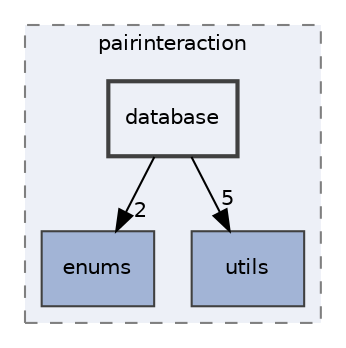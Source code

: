 digraph "/__w/pairinteraction/pairinteraction/src/cpp/include/pairinteraction/database"
{
 // INTERACTIVE_SVG=YES
 // LATEX_PDF_SIZE
  bgcolor="transparent";
  edge [fontname="Helvetica",fontsize="10",labelfontname="Helvetica",labelfontsize="10"];
  node [fontname="Helvetica",fontsize="10",shape=record];
  compound=true
  subgraph clusterdir_05aad1e1e71a0857d053653ff739ab1f {
    graph [ bgcolor="#edf0f7", pencolor="grey50", style="filled,dashed,", label="pairinteraction", fontname="Helvetica", fontsize="10", URL="dir_05aad1e1e71a0857d053653ff739ab1f.html"]
  dir_2201cc560cca113e128cf7b0764a4919 [shape=box, label="enums", style="filled,", fillcolor="#a2b4d6", color="grey25", URL="dir_2201cc560cca113e128cf7b0764a4919.html"];
  dir_4b348cb936e0e07f028cae262cb94480 [shape=box, label="utils", style="filled,", fillcolor="#a2b4d6", color="grey25", URL="dir_4b348cb936e0e07f028cae262cb94480.html"];
  dir_744f5b6a8e819f34c00097acd20ecfc4 [shape=box, label="database", style="filled,bold,", fillcolor="#edf0f7", color="grey25", URL="dir_744f5b6a8e819f34c00097acd20ecfc4.html"];
  }
  dir_744f5b6a8e819f34c00097acd20ecfc4->dir_2201cc560cca113e128cf7b0764a4919 [headlabel="2", labeldistance=1.5 headhref="dir_000006_000012.html"];
  dir_744f5b6a8e819f34c00097acd20ecfc4->dir_4b348cb936e0e07f028cae262cb94480 [headlabel="5", labeldistance=1.5 headhref="dir_000006_000034.html"];
}
